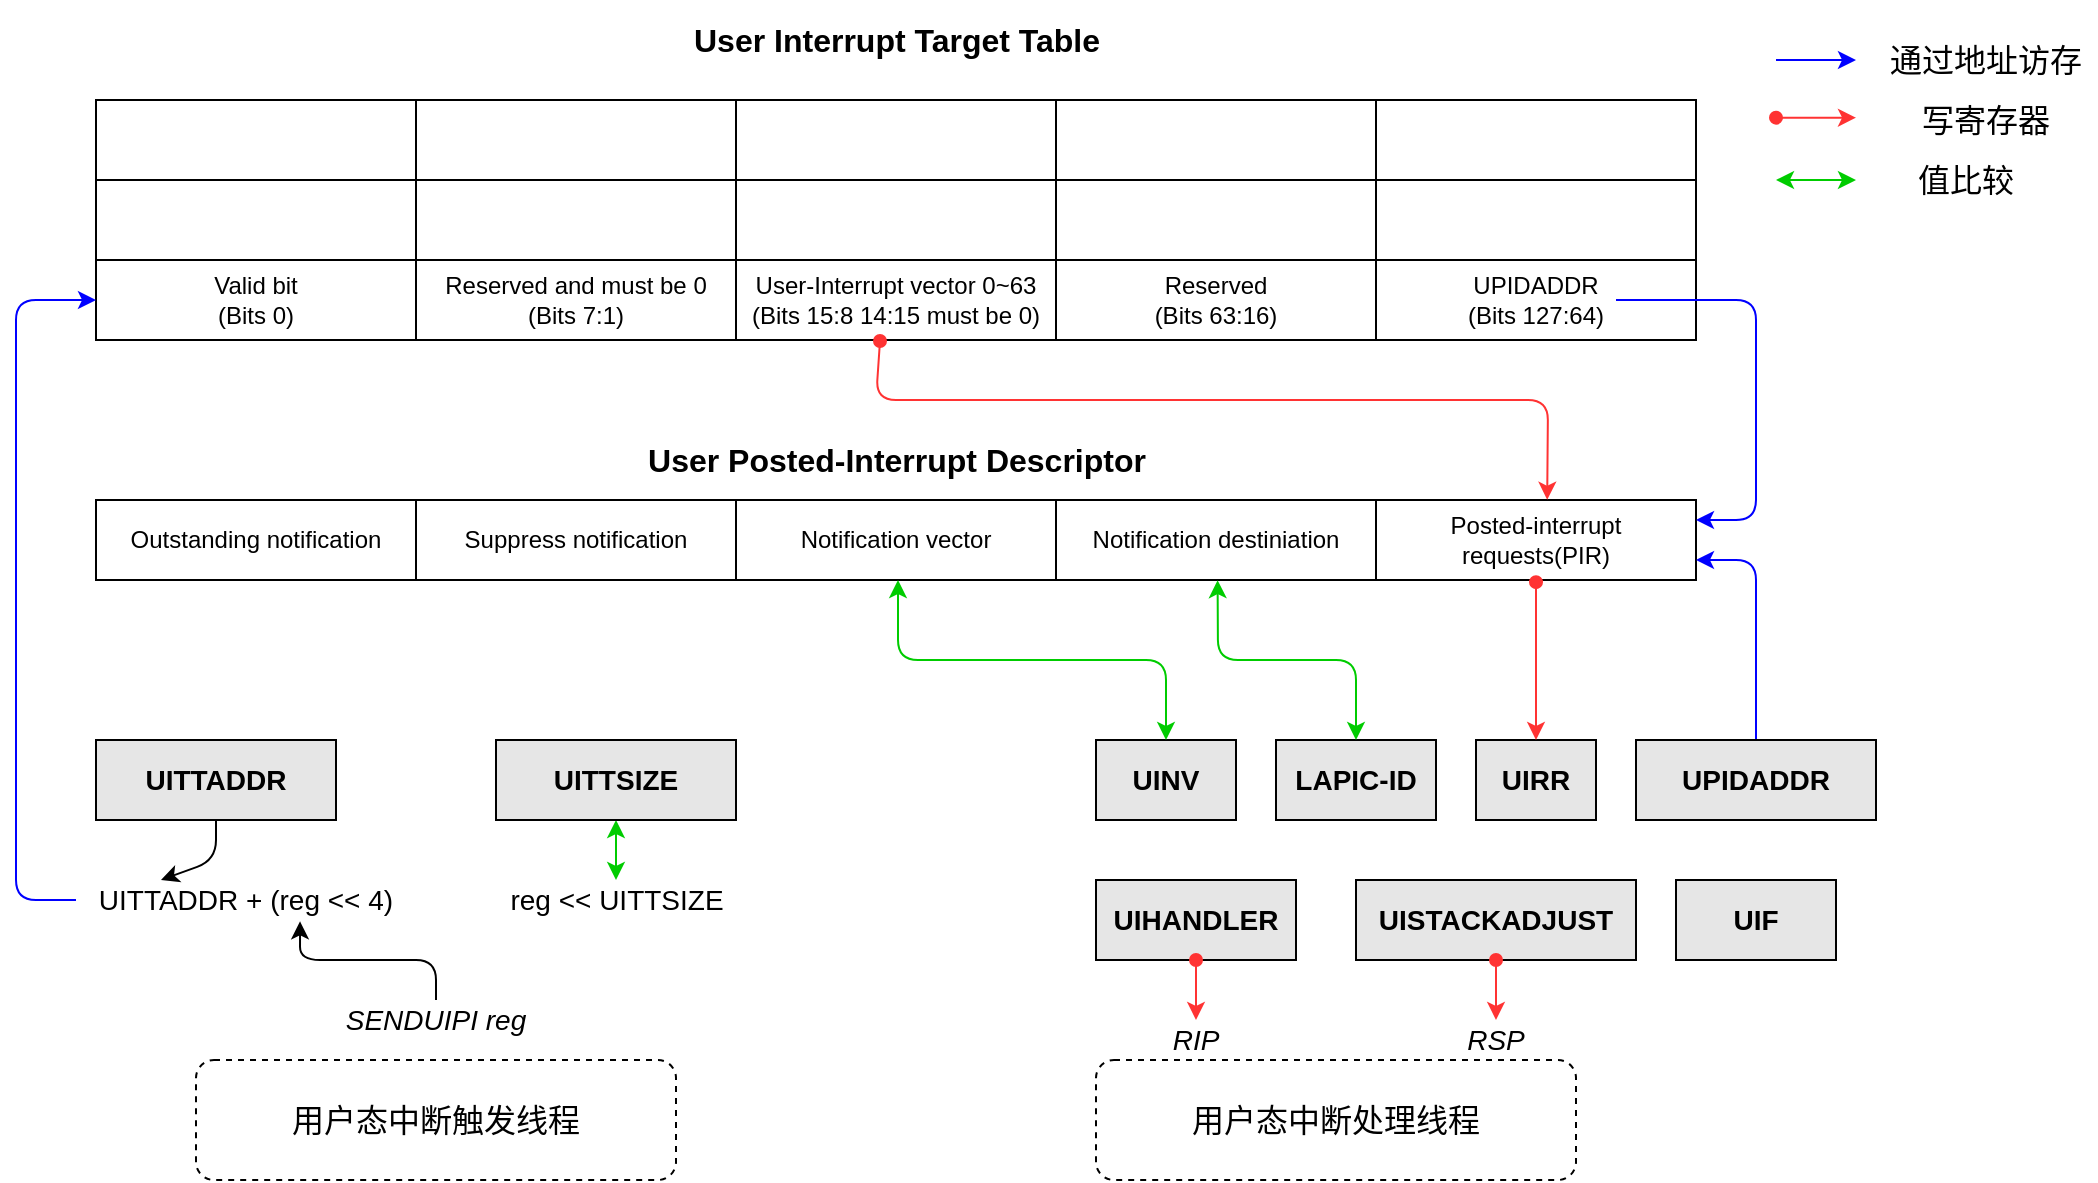 <mxfile>
    <diagram id="t705rMOHHw0w3KezTCmm" name="第 1 页">
        <mxGraphModel dx="1677" dy="1028" grid="1" gridSize="10" guides="1" tooltips="1" connect="1" arrows="1" fold="1" page="1" pageScale="1" pageWidth="1169" pageHeight="827" math="0" shadow="0">
            <root>
                <mxCell id="0"/>
                <mxCell id="1" parent="0"/>
                <mxCell id="2" value="" style="shape=table;html=1;whiteSpace=wrap;startSize=0;container=1;collapsible=0;childLayout=tableLayout;" vertex="1" parent="1">
                    <mxGeometry x="160" y="120" width="800" height="120" as="geometry"/>
                </mxCell>
                <mxCell id="3" value="" style="shape=partialRectangle;html=1;whiteSpace=wrap;collapsible=0;dropTarget=0;pointerEvents=0;fillColor=none;top=0;left=0;bottom=0;right=0;points=[[0,0.5],[1,0.5]];portConstraint=eastwest;" vertex="1" parent="2">
                    <mxGeometry width="800" height="40" as="geometry"/>
                </mxCell>
                <mxCell id="4" value="" style="shape=partialRectangle;html=1;whiteSpace=wrap;connectable=0;fillColor=none;top=0;left=0;bottom=0;right=0;overflow=hidden;" vertex="1" parent="3">
                    <mxGeometry width="160" height="40" as="geometry"/>
                </mxCell>
                <mxCell id="5" value="" style="shape=partialRectangle;html=1;whiteSpace=wrap;connectable=0;fillColor=none;top=0;left=0;bottom=0;right=0;overflow=hidden;" vertex="1" parent="3">
                    <mxGeometry x="160" width="160" height="40" as="geometry"/>
                </mxCell>
                <mxCell id="6" value="" style="shape=partialRectangle;html=1;whiteSpace=wrap;connectable=0;fillColor=none;top=0;left=0;bottom=0;right=0;overflow=hidden;" vertex="1" parent="3">
                    <mxGeometry x="320" width="160" height="40" as="geometry"/>
                </mxCell>
                <mxCell id="15" style="shape=partialRectangle;html=1;whiteSpace=wrap;connectable=0;fillColor=none;top=0;left=0;bottom=0;right=0;overflow=hidden;" vertex="1" parent="3">
                    <mxGeometry x="480" width="160" height="40" as="geometry"/>
                </mxCell>
                <mxCell id="18" style="shape=partialRectangle;html=1;whiteSpace=wrap;connectable=0;fillColor=none;top=0;left=0;bottom=0;right=0;overflow=hidden;" vertex="1" parent="3">
                    <mxGeometry x="640" width="160" height="40" as="geometry"/>
                </mxCell>
                <mxCell id="7" value="" style="shape=partialRectangle;html=1;whiteSpace=wrap;collapsible=0;dropTarget=0;pointerEvents=0;fillColor=none;top=0;left=0;bottom=0;right=0;points=[[0,0.5],[1,0.5]];portConstraint=eastwest;" vertex="1" parent="2">
                    <mxGeometry y="40" width="800" height="40" as="geometry"/>
                </mxCell>
                <mxCell id="8" value="" style="shape=partialRectangle;html=1;whiteSpace=wrap;connectable=0;fillColor=none;top=0;left=0;bottom=0;right=0;overflow=hidden;" vertex="1" parent="7">
                    <mxGeometry width="160" height="40" as="geometry"/>
                </mxCell>
                <mxCell id="9" value="" style="shape=partialRectangle;html=1;whiteSpace=wrap;connectable=0;fillColor=none;top=0;left=0;bottom=0;right=0;overflow=hidden;" vertex="1" parent="7">
                    <mxGeometry x="160" width="160" height="40" as="geometry"/>
                </mxCell>
                <mxCell id="10" value="" style="shape=partialRectangle;html=1;whiteSpace=wrap;connectable=0;fillColor=none;top=0;left=0;bottom=0;right=0;overflow=hidden;" vertex="1" parent="7">
                    <mxGeometry x="320" width="160" height="40" as="geometry"/>
                </mxCell>
                <mxCell id="16" style="shape=partialRectangle;html=1;whiteSpace=wrap;connectable=0;fillColor=none;top=0;left=0;bottom=0;right=0;overflow=hidden;" vertex="1" parent="7">
                    <mxGeometry x="480" width="160" height="40" as="geometry"/>
                </mxCell>
                <mxCell id="19" style="shape=partialRectangle;html=1;whiteSpace=wrap;connectable=0;fillColor=none;top=0;left=0;bottom=0;right=0;overflow=hidden;" vertex="1" parent="7">
                    <mxGeometry x="640" width="160" height="40" as="geometry"/>
                </mxCell>
                <mxCell id="11" value="" style="shape=partialRectangle;html=1;whiteSpace=wrap;collapsible=0;dropTarget=0;pointerEvents=0;fillColor=none;top=0;left=0;bottom=0;right=0;points=[[0,0.5],[1,0.5]];portConstraint=eastwest;" vertex="1" parent="2">
                    <mxGeometry y="80" width="800" height="40" as="geometry"/>
                </mxCell>
                <mxCell id="12" value="Valid bit&lt;br&gt;(Bits 0)" style="shape=partialRectangle;html=1;whiteSpace=wrap;connectable=0;fillColor=none;top=0;left=0;bottom=0;right=0;overflow=hidden;" vertex="1" parent="11">
                    <mxGeometry width="160" height="40" as="geometry"/>
                </mxCell>
                <mxCell id="13" value="Reserved and must be 0&lt;br&gt;(Bits 7:1)" style="shape=partialRectangle;html=1;whiteSpace=wrap;connectable=0;fillColor=none;top=0;left=0;bottom=0;right=0;overflow=hidden;" vertex="1" parent="11">
                    <mxGeometry x="160" width="160" height="40" as="geometry"/>
                </mxCell>
                <mxCell id="14" value="User-Interrupt vector 0~63&lt;br&gt;(Bits 15:8 14:15 must be 0)" style="shape=partialRectangle;html=1;whiteSpace=wrap;connectable=0;fillColor=none;top=0;left=0;bottom=0;right=0;overflow=hidden;" vertex="1" parent="11">
                    <mxGeometry x="320" width="160" height="40" as="geometry"/>
                </mxCell>
                <mxCell id="17" value="Reserved&lt;br&gt;(Bits 63:16)" style="shape=partialRectangle;html=1;whiteSpace=wrap;connectable=0;fillColor=none;top=0;left=0;bottom=0;right=0;overflow=hidden;" vertex="1" parent="11">
                    <mxGeometry x="480" width="160" height="40" as="geometry"/>
                </mxCell>
                <mxCell id="20" value="UPIDADDR&lt;br&gt;(Bits 127:64)" style="shape=partialRectangle;html=1;whiteSpace=wrap;connectable=0;fillColor=none;top=0;left=0;bottom=0;right=0;overflow=hidden;" vertex="1" parent="11">
                    <mxGeometry x="640" width="160" height="40" as="geometry"/>
                </mxCell>
                <mxCell id="21" value="" style="shape=table;html=1;whiteSpace=wrap;startSize=0;container=1;collapsible=0;childLayout=tableLayout;" vertex="1" parent="1">
                    <mxGeometry x="160" y="320" width="800" height="40" as="geometry"/>
                </mxCell>
                <mxCell id="22" value="" style="shape=partialRectangle;html=1;whiteSpace=wrap;collapsible=0;dropTarget=0;pointerEvents=0;fillColor=none;top=0;left=0;bottom=0;right=0;points=[[0,0.5],[1,0.5]];portConstraint=eastwest;" vertex="1" parent="21">
                    <mxGeometry width="800" height="40" as="geometry"/>
                </mxCell>
                <mxCell id="23" value="Outstanding notification" style="shape=partialRectangle;html=1;whiteSpace=wrap;connectable=0;fillColor=none;top=0;left=0;bottom=0;right=0;overflow=hidden;" vertex="1" parent="22">
                    <mxGeometry width="160" height="40" as="geometry"/>
                </mxCell>
                <mxCell id="24" value="Suppress notification" style="shape=partialRectangle;html=1;whiteSpace=wrap;connectable=0;fillColor=none;top=0;left=0;bottom=0;right=0;overflow=hidden;" vertex="1" parent="22">
                    <mxGeometry x="160" width="160" height="40" as="geometry"/>
                </mxCell>
                <mxCell id="25" value="Notification vector" style="shape=partialRectangle;html=1;whiteSpace=wrap;connectable=0;fillColor=none;top=0;left=0;bottom=0;right=0;overflow=hidden;" vertex="1" parent="22">
                    <mxGeometry x="320" width="160" height="40" as="geometry"/>
                </mxCell>
                <mxCell id="34" value="Notification destiniation" style="shape=partialRectangle;html=1;whiteSpace=wrap;connectable=0;fillColor=none;top=0;left=0;bottom=0;right=0;overflow=hidden;" vertex="1" parent="22">
                    <mxGeometry x="480" width="160" height="40" as="geometry"/>
                </mxCell>
                <mxCell id="35" value="Posted-interrupt requests(PIR)" style="shape=partialRectangle;html=1;whiteSpace=wrap;connectable=0;fillColor=none;top=0;left=0;bottom=0;right=0;overflow=hidden;" vertex="1" parent="22">
                    <mxGeometry x="640" width="160" height="40" as="geometry"/>
                </mxCell>
                <mxCell id="36" value="UITTADDR" style="rounded=0;whiteSpace=wrap;html=1;fontStyle=1;fontSize=14;fillColor=#E6E6E6;" vertex="1" parent="1">
                    <mxGeometry x="160" y="440" width="120" height="40" as="geometry"/>
                </mxCell>
                <mxCell id="45" style="edgeStyle=orthogonalEdgeStyle;rounded=0;orthogonalLoop=1;jettySize=auto;html=1;entryX=0.5;entryY=0;entryDx=0;entryDy=0;fontSize=14;strokeColor=#00CC00;startArrow=classic;startFill=1;" edge="1" parent="1" source="37" target="40">
                    <mxGeometry relative="1" as="geometry"/>
                </mxCell>
                <mxCell id="37" value="UITTSIZE" style="rounded=0;whiteSpace=wrap;html=1;fontStyle=1;fontSize=14;fillColor=#E6E6E6;" vertex="1" parent="1">
                    <mxGeometry x="360" y="440" width="120" height="40" as="geometry"/>
                </mxCell>
                <mxCell id="38" value="用户态中断触发线程" style="rounded=1;whiteSpace=wrap;html=1;fontSize=16;dashed=1;" vertex="1" parent="1">
                    <mxGeometry x="210" y="600" width="240" height="60" as="geometry"/>
                </mxCell>
                <mxCell id="44" style="edgeStyle=orthogonalEdgeStyle;rounded=1;orthogonalLoop=1;jettySize=auto;html=1;entryX=0;entryY=0.5;entryDx=0;entryDy=0;fontSize=14;strokeColor=#0000FF;" edge="1" parent="1" source="39" target="11">
                    <mxGeometry relative="1" as="geometry">
                        <Array as="points">
                            <mxPoint x="120" y="520"/>
                            <mxPoint x="120" y="220"/>
                        </Array>
                    </mxGeometry>
                </mxCell>
                <mxCell id="39" value="UITTADDR + (reg &amp;lt;&amp;lt; 4)" style="text;html=1;strokeColor=none;fillColor=none;align=center;verticalAlign=middle;whiteSpace=wrap;rounded=0;fontSize=14;" vertex="1" parent="1">
                    <mxGeometry x="150" y="510" width="170" height="20" as="geometry"/>
                </mxCell>
                <mxCell id="40" value="reg &amp;lt;&amp;lt; UITTSIZE" style="text;html=1;strokeColor=none;fillColor=none;align=center;verticalAlign=middle;whiteSpace=wrap;rounded=0;fontSize=14;" vertex="1" parent="1">
                    <mxGeometry x="352.5" y="510" width="135" height="20" as="geometry"/>
                </mxCell>
                <mxCell id="67" style="edgeStyle=orthogonalEdgeStyle;rounded=1;orthogonalLoop=1;jettySize=auto;html=1;entryX=0.659;entryY=1.034;entryDx=0;entryDy=0;fontSize=14;startArrow=none;startFill=0;entryPerimeter=0;" edge="1" parent="1" source="41" target="39">
                    <mxGeometry relative="1" as="geometry"/>
                </mxCell>
                <mxCell id="41" value="SENDUIPI reg" style="text;html=1;strokeColor=none;fillColor=none;align=center;verticalAlign=middle;whiteSpace=wrap;rounded=0;fontSize=14;fontStyle=2" vertex="1" parent="1">
                    <mxGeometry x="245" y="570" width="170" height="20" as="geometry"/>
                </mxCell>
                <mxCell id="46" value="UINV" style="rounded=0;whiteSpace=wrap;html=1;fontStyle=1;fontSize=14;fillColor=#E6E6E6;" vertex="1" parent="1">
                    <mxGeometry x="660" y="440" width="70" height="40" as="geometry"/>
                </mxCell>
                <mxCell id="47" value="LAPIC-ID" style="rounded=0;whiteSpace=wrap;html=1;fontStyle=1;fontSize=14;fillColor=#E6E6E6;" vertex="1" parent="1">
                    <mxGeometry x="750" y="440" width="80" height="40" as="geometry"/>
                </mxCell>
                <mxCell id="48" value="UIRR" style="rounded=0;whiteSpace=wrap;html=1;fontStyle=1;fontSize=14;fillColor=#E6E6E6;" vertex="1" parent="1">
                    <mxGeometry x="850" y="440" width="60" height="40" as="geometry"/>
                </mxCell>
                <mxCell id="63" style="edgeStyle=orthogonalEdgeStyle;rounded=1;orthogonalLoop=1;jettySize=auto;html=1;fontSize=14;strokeColor=#0000FF;" edge="1" parent="1" source="49" target="22">
                    <mxGeometry relative="1" as="geometry">
                        <Array as="points">
                            <mxPoint x="990" y="350"/>
                        </Array>
                    </mxGeometry>
                </mxCell>
                <mxCell id="49" value="UPIDADDR" style="rounded=0;whiteSpace=wrap;html=1;fontStyle=1;fontSize=14;fillColor=#E6E6E6;" vertex="1" parent="1">
                    <mxGeometry x="930" y="440" width="120" height="40" as="geometry"/>
                </mxCell>
                <mxCell id="50" value="UIF" style="rounded=0;whiteSpace=wrap;html=1;fontStyle=1;fontSize=14;fillColor=#E6E6E6;" vertex="1" parent="1">
                    <mxGeometry x="950" y="510" width="80" height="40" as="geometry"/>
                </mxCell>
                <mxCell id="51" value="UIHANDLER" style="rounded=0;whiteSpace=wrap;html=1;fontStyle=1;fontSize=14;fillColor=#E6E6E6;" vertex="1" parent="1">
                    <mxGeometry x="660" y="510" width="100" height="40" as="geometry"/>
                </mxCell>
                <mxCell id="52" value="UISTACKADJUST" style="rounded=0;whiteSpace=wrap;html=1;fontStyle=1;fontSize=14;fillColor=#E6E6E6;" vertex="1" parent="1">
                    <mxGeometry x="790" y="510" width="140" height="40" as="geometry"/>
                </mxCell>
                <mxCell id="53" value="用户态中断处理线程" style="rounded=1;whiteSpace=wrap;html=1;fontSize=16;dashed=1;" vertex="1" parent="1">
                    <mxGeometry x="660" y="600" width="240" height="60" as="geometry"/>
                </mxCell>
                <mxCell id="54" value="RIP" style="text;html=1;strokeColor=none;fillColor=none;align=center;verticalAlign=middle;whiteSpace=wrap;rounded=0;fontSize=14;fontStyle=2" vertex="1" parent="1">
                    <mxGeometry x="690" y="580" width="40" height="20" as="geometry"/>
                </mxCell>
                <mxCell id="55" value="RSP" style="text;html=1;strokeColor=none;fillColor=none;align=center;verticalAlign=middle;whiteSpace=wrap;rounded=0;fontSize=14;fontStyle=2" vertex="1" parent="1">
                    <mxGeometry x="840" y="580" width="40" height="20" as="geometry"/>
                </mxCell>
                <mxCell id="59" value="" style="endArrow=classic;startArrow=classic;html=1;fontSize=14;exitX=0.5;exitY=0;exitDx=0;exitDy=0;strokeColor=#00CC00;" edge="1" parent="1" source="46">
                    <mxGeometry width="50" height="50" relative="1" as="geometry">
                        <mxPoint x="660" y="440" as="sourcePoint"/>
                        <mxPoint x="561" y="360" as="targetPoint"/>
                        <Array as="points">
                            <mxPoint x="695" y="400"/>
                            <mxPoint x="610" y="400"/>
                            <mxPoint x="561" y="400"/>
                        </Array>
                    </mxGeometry>
                </mxCell>
                <mxCell id="61" value="" style="endArrow=classic;html=1;fontSize=14;entryX=0.5;entryY=0;entryDx=0;entryDy=0;exitX=0.9;exitY=1.027;exitDx=0;exitDy=0;exitPerimeter=0;startArrow=oval;startFill=1;strokeColor=#FF3333;" edge="1" parent="1" source="22" target="48">
                    <mxGeometry width="50" height="50" relative="1" as="geometry">
                        <mxPoint x="630" y="470" as="sourcePoint"/>
                        <mxPoint x="680" y="420" as="targetPoint"/>
                    </mxGeometry>
                </mxCell>
                <mxCell id="62" value="" style="endArrow=classic;startArrow=classic;html=1;fontSize=14;entryX=0.701;entryY=1.002;entryDx=0;entryDy=0;entryPerimeter=0;strokeColor=#00CC00;" edge="1" parent="1" target="22">
                    <mxGeometry width="50" height="50" relative="1" as="geometry">
                        <mxPoint x="790" y="440" as="sourcePoint"/>
                        <mxPoint x="680" y="420" as="targetPoint"/>
                        <Array as="points">
                            <mxPoint x="790" y="400"/>
                            <mxPoint x="721" y="400"/>
                        </Array>
                    </mxGeometry>
                </mxCell>
                <mxCell id="66" value="" style="endArrow=classic;html=1;fontSize=14;entryX=0.907;entryY=-0.003;entryDx=0;entryDy=0;entryPerimeter=0;exitX=0.49;exitY=1.012;exitDx=0;exitDy=0;exitPerimeter=0;startArrow=oval;startFill=1;strokeColor=#FF3333;" edge="1" parent="1" source="11" target="22">
                    <mxGeometry width="50" height="50" relative="1" as="geometry">
                        <mxPoint x="630" y="470" as="sourcePoint"/>
                        <mxPoint x="680" y="420" as="targetPoint"/>
                        <Array as="points">
                            <mxPoint x="550" y="270"/>
                            <mxPoint x="886" y="270"/>
                        </Array>
                    </mxGeometry>
                </mxCell>
                <mxCell id="57" style="edgeStyle=orthogonalEdgeStyle;rounded=0;orthogonalLoop=1;jettySize=auto;html=1;entryX=0.5;entryY=0;entryDx=0;entryDy=0;fontSize=14;startArrow=oval;startFill=1;strokeColor=#FF3333;" edge="1" parent="1" source="51" target="54">
                    <mxGeometry relative="1" as="geometry"/>
                </mxCell>
                <mxCell id="58" style="edgeStyle=orthogonalEdgeStyle;rounded=0;orthogonalLoop=1;jettySize=auto;html=1;entryX=0.5;entryY=0;entryDx=0;entryDy=0;fontSize=14;startArrow=oval;startFill=1;strokeColor=#FF3333;" edge="1" parent="1" source="52" target="55">
                    <mxGeometry relative="1" as="geometry"/>
                </mxCell>
                <mxCell id="65" value="" style="endArrow=classic;html=1;fontSize=14;strokeColor=#0000FF;" edge="1" parent="1">
                    <mxGeometry width="50" height="50" relative="1" as="geometry">
                        <mxPoint x="920" y="220" as="sourcePoint"/>
                        <mxPoint x="960" y="330" as="targetPoint"/>
                        <Array as="points">
                            <mxPoint x="920" y="220"/>
                            <mxPoint x="990" y="220"/>
                            <mxPoint x="990" y="280"/>
                            <mxPoint x="990" y="330"/>
                        </Array>
                    </mxGeometry>
                </mxCell>
                <mxCell id="69" value="User Interrupt Target Table" style="text;strokeColor=none;fillColor=none;html=1;fontSize=16;fontStyle=1;verticalAlign=middle;align=center;" vertex="1" parent="1">
                    <mxGeometry x="428.13" y="70" width="263.75" height="40" as="geometry"/>
                </mxCell>
                <mxCell id="70" value="User Posted-Interrupt Descriptor" style="text;strokeColor=none;fillColor=none;html=1;fontSize=16;fontStyle=1;verticalAlign=middle;align=center;" vertex="1" parent="1">
                    <mxGeometry x="428.13" y="280" width="263.75" height="40" as="geometry"/>
                </mxCell>
                <mxCell id="71" value="" style="endArrow=classic;html=1;fontSize=16;entryX=0.25;entryY=0;entryDx=0;entryDy=0;exitX=0.5;exitY=1;exitDx=0;exitDy=0;" edge="1" parent="1" source="36" target="39">
                    <mxGeometry width="50" height="50" relative="1" as="geometry">
                        <mxPoint x="630" y="470" as="sourcePoint"/>
                        <mxPoint x="680" y="420" as="targetPoint"/>
                        <Array as="points">
                            <mxPoint x="220" y="500"/>
                        </Array>
                    </mxGeometry>
                </mxCell>
                <mxCell id="75" value="" style="endArrow=classic;html=1;fontSize=16;strokeColor=#0000FF;" edge="1" parent="1">
                    <mxGeometry width="50" height="50" relative="1" as="geometry">
                        <mxPoint x="1000" y="100" as="sourcePoint"/>
                        <mxPoint x="1040" y="100" as="targetPoint"/>
                    </mxGeometry>
                </mxCell>
                <mxCell id="76" value="" style="endArrow=classic;html=1;fontSize=16;startArrow=oval;startFill=1;strokeColor=#FF3333;" edge="1" parent="1">
                    <mxGeometry width="50" height="50" relative="1" as="geometry">
                        <mxPoint x="1000" y="128.82" as="sourcePoint"/>
                        <mxPoint x="1040" y="128.82" as="targetPoint"/>
                    </mxGeometry>
                </mxCell>
                <mxCell id="77" value="" style="endArrow=classic;html=1;fontSize=16;startArrow=classic;startFill=1;strokeColor=#00CC00;" edge="1" parent="1">
                    <mxGeometry width="50" height="50" relative="1" as="geometry">
                        <mxPoint x="1000" y="160" as="sourcePoint"/>
                        <mxPoint x="1040" y="160" as="targetPoint"/>
                    </mxGeometry>
                </mxCell>
                <mxCell id="78" value="通过地址访存" style="text;html=1;strokeColor=none;fillColor=none;align=center;verticalAlign=middle;whiteSpace=wrap;rounded=0;fontSize=16;" vertex="1" parent="1">
                    <mxGeometry x="1050" y="90" width="110" height="20" as="geometry"/>
                </mxCell>
                <mxCell id="79" value="写寄存器" style="text;html=1;strokeColor=none;fillColor=none;align=center;verticalAlign=middle;whiteSpace=wrap;rounded=0;fontSize=16;" vertex="1" parent="1">
                    <mxGeometry x="1050" y="120" width="110" height="20" as="geometry"/>
                </mxCell>
                <mxCell id="80" value="值比较" style="text;html=1;strokeColor=none;fillColor=none;align=center;verticalAlign=middle;whiteSpace=wrap;rounded=0;fontSize=16;" vertex="1" parent="1">
                    <mxGeometry x="1040" y="150" width="110" height="20" as="geometry"/>
                </mxCell>
            </root>
        </mxGraphModel>
    </diagram>
    <diagram id="gZgXMJ3HUk28pQTliFtP" name="第 2 页">
        <mxGraphModel dx="1437" dy="881" grid="1" gridSize="10" guides="1" tooltips="1" connect="1" arrows="1" fold="1" page="1" pageScale="1" pageWidth="1169" pageHeight="827" math="0" shadow="0">
            <root>
                <mxCell id="UD6SKuCBIEAufIJAhQwA-0"/>
                <mxCell id="UD6SKuCBIEAufIJAhQwA-1" parent="UD6SKuCBIEAufIJAhQwA-0"/>
                <mxCell id="UD6SKuCBIEAufIJAhQwA-2" value="中断接收线程" style="rounded=0;whiteSpace=wrap;html=1;fontSize=16;fillColor=#E6E6E6;" vertex="1" parent="UD6SKuCBIEAufIJAhQwA-1">
                    <mxGeometry x="120" y="80" width="120" height="40" as="geometry"/>
                </mxCell>
                <mxCell id="UD6SKuCBIEAufIJAhQwA-3" value="内核" style="rounded=0;whiteSpace=wrap;html=1;fontSize=16;fillColor=#E6E6E6;" vertex="1" parent="UD6SKuCBIEAufIJAhQwA-1">
                    <mxGeometry x="400" y="80" width="120" height="40" as="geometry"/>
                </mxCell>
                <mxCell id="UD6SKuCBIEAufIJAhQwA-4" value="中断发送线程" style="rounded=0;whiteSpace=wrap;html=1;fontSize=16;fillColor=#E6E6E6;" vertex="1" parent="UD6SKuCBIEAufIJAhQwA-1">
                    <mxGeometry x="680" y="80" width="120" height="40" as="geometry"/>
                </mxCell>
                <mxCell id="UD6SKuCBIEAufIJAhQwA-5" value="" style="endArrow=none;html=1;fontSize=16;entryX=0.5;entryY=1;entryDx=0;entryDy=0;" edge="1" parent="UD6SKuCBIEAufIJAhQwA-1" target="UD6SKuCBIEAufIJAhQwA-2">
                    <mxGeometry width="50" height="50" relative="1" as="geometry">
                        <mxPoint x="180" y="640" as="sourcePoint"/>
                        <mxPoint x="540" y="290" as="targetPoint"/>
                    </mxGeometry>
                </mxCell>
                <mxCell id="UD6SKuCBIEAufIJAhQwA-7" value="" style="endArrow=none;html=1;fontSize=16;entryX=0.5;entryY=1;entryDx=0;entryDy=0;" edge="1" parent="UD6SKuCBIEAufIJAhQwA-1">
                    <mxGeometry width="50" height="50" relative="1" as="geometry">
                        <mxPoint x="460" y="640" as="sourcePoint"/>
                        <mxPoint x="459.5" y="120" as="targetPoint"/>
                    </mxGeometry>
                </mxCell>
                <mxCell id="UD6SKuCBIEAufIJAhQwA-8" value="" style="endArrow=none;html=1;fontSize=16;entryX=0.5;entryY=1;entryDx=0;entryDy=0;startArrow=none;" edge="1" parent="UD6SKuCBIEAufIJAhQwA-1" source="UD6SKuCBIEAufIJAhQwA-21">
                    <mxGeometry width="50" height="50" relative="1" as="geometry">
                        <mxPoint x="740" y="600" as="sourcePoint"/>
                        <mxPoint x="739.5" y="120.003" as="targetPoint"/>
                    </mxGeometry>
                </mxCell>
                <mxCell id="UD6SKuCBIEAufIJAhQwA-9" value="" style="endArrow=classic;html=1;fontSize=16;strokeColor=#000000;" edge="1" parent="UD6SKuCBIEAufIJAhQwA-1">
                    <mxGeometry width="50" height="50" relative="1" as="geometry">
                        <mxPoint x="180" y="160" as="sourcePoint"/>
                        <mxPoint x="460" y="160" as="targetPoint"/>
                    </mxGeometry>
                </mxCell>
                <mxCell id="UD6SKuCBIEAufIJAhQwA-13" value="" style="endArrow=classic;html=1;fontSize=16;strokeColor=#000000;dashed=1;exitX=1;exitY=1;exitDx=0;exitDy=0;" edge="1" parent="UD6SKuCBIEAufIJAhQwA-1" source="UD6SKuCBIEAufIJAhQwA-20">
                    <mxGeometry width="50" height="50" relative="1" as="geometry">
                        <mxPoint x="460" y="360" as="sourcePoint"/>
                        <mxPoint x="740" y="380" as="targetPoint"/>
                    </mxGeometry>
                </mxCell>
                <mxCell id="UD6SKuCBIEAufIJAhQwA-14" value="" style="rounded=0;whiteSpace=wrap;html=1;fontSize=16;fillColor=#FFFFFF;" vertex="1" parent="UD6SKuCBIEAufIJAhQwA-1">
                    <mxGeometry x="170" y="480" width="20" height="120" as="geometry"/>
                </mxCell>
                <mxCell id="UD6SKuCBIEAufIJAhQwA-15" value="" style="endArrow=classic;html=1;fontSize=16;strokeColor=#000000;entryX=1;entryY=0;entryDx=0;entryDy=0;" edge="1" parent="UD6SKuCBIEAufIJAhQwA-1" target="UD6SKuCBIEAufIJAhQwA-14">
                    <mxGeometry width="50" height="50" relative="1" as="geometry">
                        <mxPoint x="180" y="460" as="sourcePoint"/>
                        <mxPoint x="240" y="500" as="targetPoint"/>
                        <Array as="points">
                            <mxPoint x="220" y="460"/>
                            <mxPoint x="220" y="480"/>
                        </Array>
                    </mxGeometry>
                </mxCell>
                <mxCell id="UD6SKuCBIEAufIJAhQwA-16" value="" style="rounded=0;whiteSpace=wrap;html=1;fontSize=16;fillColor=#FFFFFF;" vertex="1" parent="UD6SKuCBIEAufIJAhQwA-1">
                    <mxGeometry x="180" y="520" width="20" height="60" as="geometry"/>
                </mxCell>
                <mxCell id="UD6SKuCBIEAufIJAhQwA-17" value="" style="endArrow=classic;html=1;fontSize=16;strokeColor=#000000;entryX=1;entryY=0;entryDx=0;entryDy=0;exitX=1.017;exitY=0.19;exitDx=0;exitDy=0;exitPerimeter=0;" edge="1" parent="UD6SKuCBIEAufIJAhQwA-1" source="UD6SKuCBIEAufIJAhQwA-14" target="UD6SKuCBIEAufIJAhQwA-16">
                    <mxGeometry width="50" height="50" relative="1" as="geometry">
                        <mxPoint x="320" y="520" as="sourcePoint"/>
                        <mxPoint x="330" y="540" as="targetPoint"/>
                        <Array as="points">
                            <mxPoint x="240" y="503"/>
                            <mxPoint x="240" y="520"/>
                        </Array>
                    </mxGeometry>
                </mxCell>
                <mxCell id="UD6SKuCBIEAufIJAhQwA-18" value="" style="endArrow=classic;html=1;fontSize=16;strokeColor=#000000;entryX=1;entryY=1;entryDx=0;entryDy=0;exitX=1;exitY=0.75;exitDx=0;exitDy=0;" edge="1" parent="UD6SKuCBIEAufIJAhQwA-1" source="UD6SKuCBIEAufIJAhQwA-16" target="UD6SKuCBIEAufIJAhQwA-16">
                    <mxGeometry width="50" height="50" relative="1" as="geometry">
                        <mxPoint x="250" y="560" as="sourcePoint"/>
                        <mxPoint x="260" y="580" as="targetPoint"/>
                        <Array as="points">
                            <mxPoint x="240" y="565"/>
                            <mxPoint x="240" y="580"/>
                        </Array>
                    </mxGeometry>
                </mxCell>
                <mxCell id="UD6SKuCBIEAufIJAhQwA-19" value="" style="rounded=0;whiteSpace=wrap;html=1;fontSize=16;fillColor=#FFFFFF;" vertex="1" parent="UD6SKuCBIEAufIJAhQwA-1">
                    <mxGeometry x="450" y="220" width="20" height="40" as="geometry"/>
                </mxCell>
                <mxCell id="UD6SKuCBIEAufIJAhQwA-11" value="" style="endArrow=classic;html=1;fontSize=16;strokeColor=#000000;dashed=1;" edge="1" parent="UD6SKuCBIEAufIJAhQwA-1">
                    <mxGeometry width="50" height="50" relative="1" as="geometry">
                        <mxPoint x="460" y="260" as="sourcePoint"/>
                        <mxPoint x="180" y="260" as="targetPoint"/>
                    </mxGeometry>
                </mxCell>
                <mxCell id="UD6SKuCBIEAufIJAhQwA-10" value="" style="endArrow=classic;html=1;fontSize=16;strokeColor=#000000;" edge="1" parent="UD6SKuCBIEAufIJAhQwA-1">
                    <mxGeometry width="50" height="50" relative="1" as="geometry">
                        <mxPoint x="180" y="220" as="sourcePoint"/>
                        <mxPoint x="450" y="220" as="targetPoint"/>
                    </mxGeometry>
                </mxCell>
                <mxCell id="UD6SKuCBIEAufIJAhQwA-20" value="" style="rounded=0;whiteSpace=wrap;html=1;fontSize=16;fillColor=#FFFFFF;" vertex="1" parent="UD6SKuCBIEAufIJAhQwA-1">
                    <mxGeometry x="450" y="320" width="20" height="60" as="geometry"/>
                </mxCell>
                <mxCell id="UD6SKuCBIEAufIJAhQwA-12" value="" style="endArrow=classic;html=1;fontSize=16;strokeColor=#000000;" edge="1" parent="UD6SKuCBIEAufIJAhQwA-1">
                    <mxGeometry width="50" height="50" relative="1" as="geometry">
                        <mxPoint x="740" y="320" as="sourcePoint"/>
                        <mxPoint x="470" y="320" as="targetPoint"/>
                    </mxGeometry>
                </mxCell>
                <mxCell id="UD6SKuCBIEAufIJAhQwA-21" value="" style="rounded=0;whiteSpace=wrap;html=1;fontSize=16;fillColor=#FFFFFF;" vertex="1" parent="UD6SKuCBIEAufIJAhQwA-1">
                    <mxGeometry x="730" y="420" width="20" height="40" as="geometry"/>
                </mxCell>
                <mxCell id="UD6SKuCBIEAufIJAhQwA-23" value="" style="endArrow=none;html=1;fontSize=16;entryX=0.5;entryY=1;entryDx=0;entryDy=0;" edge="1" parent="UD6SKuCBIEAufIJAhQwA-1" target="UD6SKuCBIEAufIJAhQwA-21">
                    <mxGeometry width="50" height="50" relative="1" as="geometry">
                        <mxPoint x="740" y="640" as="sourcePoint"/>
                        <mxPoint x="739.5" y="120.003" as="targetPoint"/>
                    </mxGeometry>
                </mxCell>
                <mxCell id="UD6SKuCBIEAufIJAhQwA-24" value="" style="endArrow=classic;html=1;fontSize=16;strokeColor=#000000;exitX=1;exitY=0;exitDx=0;exitDy=0;entryX=1;entryY=0.5;entryDx=0;entryDy=0;" edge="1" parent="UD6SKuCBIEAufIJAhQwA-1" source="UD6SKuCBIEAufIJAhQwA-21" target="UD6SKuCBIEAufIJAhQwA-21">
                    <mxGeometry width="50" height="50" relative="1" as="geometry">
                        <mxPoint x="810" y="410" as="sourcePoint"/>
                        <mxPoint x="760" y="440" as="targetPoint"/>
                        <Array as="points">
                            <mxPoint x="800" y="420"/>
                            <mxPoint x="800" y="440"/>
                        </Array>
                    </mxGeometry>
                </mxCell>
                <mxCell id="UD6SKuCBIEAufIJAhQwA-25" value="4. senduipi index (触发用户态IPI)" style="text;html=1;strokeColor=none;fillColor=none;align=center;verticalAlign=middle;whiteSpace=wrap;rounded=0;fontSize=12;" vertex="1" parent="UD6SKuCBIEAufIJAhQwA-1">
                    <mxGeometry x="540" y="420" width="190" height="20" as="geometry"/>
                </mxCell>
                <mxCell id="UD6SKuCBIEAufIJAhQwA-26" value="3. uintr_register_sender(uintr_fd, flags) &lt;br&gt;(注册中断发送线程)" style="text;html=1;strokeColor=none;fillColor=none;align=center;verticalAlign=middle;whiteSpace=wrap;rounded=0;fontSize=12;" vertex="1" parent="UD6SKuCBIEAufIJAhQwA-1">
                    <mxGeometry x="480" y="290" width="260" height="30" as="geometry"/>
                </mxCell>
                <mxCell id="UD6SKuCBIEAufIJAhQwA-28" value="Index" style="text;html=1;strokeColor=none;fillColor=none;align=center;verticalAlign=middle;whiteSpace=wrap;rounded=0;fontSize=12;" vertex="1" parent="UD6SKuCBIEAufIJAhQwA-1">
                    <mxGeometry x="570" y="360" width="60" height="20" as="geometry"/>
                </mxCell>
                <mxCell id="UD6SKuCBIEAufIJAhQwA-29" value="1. uintr_register_handler(uintr_fd, flags) &lt;br&gt;(注册中断处理函数)" style="text;html=1;strokeColor=none;fillColor=none;align=center;verticalAlign=middle;whiteSpace=wrap;rounded=0;fontSize=12;" vertex="1" parent="UD6SKuCBIEAufIJAhQwA-1">
                    <mxGeometry x="210" y="130" width="230" height="30" as="geometry"/>
                </mxCell>
                <mxCell id="UD6SKuCBIEAufIJAhQwA-30" value="2. uintr_create_fd(uintr_vector, flags) &lt;br&gt;(注册中断向量)" style="text;html=1;strokeColor=none;fillColor=none;align=center;verticalAlign=middle;whiteSpace=wrap;rounded=0;fontSize=12;" vertex="1" parent="UD6SKuCBIEAufIJAhQwA-1">
                    <mxGeometry x="210" y="190" width="230" height="30" as="geometry"/>
                </mxCell>
                <mxCell id="UD6SKuCBIEAufIJAhQwA-31" value="uintr_fd" style="text;html=1;strokeColor=none;fillColor=none;align=center;verticalAlign=middle;whiteSpace=wrap;rounded=0;fontSize=12;" vertex="1" parent="UD6SKuCBIEAufIJAhQwA-1">
                    <mxGeometry x="295" y="240" width="60" height="20" as="geometry"/>
                </mxCell>
                <mxCell id="UD6SKuCBIEAufIJAhQwA-32" value="5. stui (使能用户态中断)" style="text;html=1;strokeColor=none;fillColor=none;align=center;verticalAlign=middle;whiteSpace=wrap;rounded=0;fontSize=12;" vertex="1" parent="UD6SKuCBIEAufIJAhQwA-1">
                    <mxGeometry x="30" y="450" width="140" height="20" as="geometry"/>
                </mxCell>
                <mxCell id="UD6SKuCBIEAufIJAhQwA-33" value="6. call uintr_handler &lt;br&gt;(响应用户态中断)" style="text;html=1;strokeColor=none;fillColor=none;align=center;verticalAlign=middle;whiteSpace=wrap;rounded=0;fontSize=12;" vertex="1" parent="UD6SKuCBIEAufIJAhQwA-1">
                    <mxGeometry x="20" y="490" width="140" height="30" as="geometry"/>
                </mxCell>
                <mxCell id="UD6SKuCBIEAufIJAhQwA-34" value="7. uiret (用户态中断返回)" style="text;html=1;strokeColor=none;fillColor=none;align=center;verticalAlign=middle;whiteSpace=wrap;rounded=0;fontSize=12;" vertex="1" parent="UD6SKuCBIEAufIJAhQwA-1">
                    <mxGeometry x="20" y="560" width="140" height="30" as="geometry"/>
                </mxCell>
            </root>
        </mxGraphModel>
    </diagram>
</mxfile>
